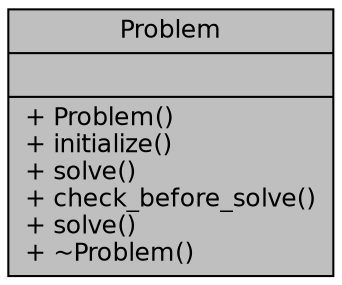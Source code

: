 digraph "Problem"
{
  bgcolor="transparent";
  edge [fontname="Helvetica",fontsize="12",labelfontname="Helvetica",labelfontsize="12"];
  node [fontname="Helvetica",fontsize="12",shape=record];
  Node1 [label="{Problem\n||+ Problem()\l+ initialize()\l+ solve()\l+ check_before_solve()\l+ solve()\l+ ~Problem()\l}",height=0.2,width=0.4,color="black", fillcolor="grey75", style="filled", fontcolor="black"];
}
